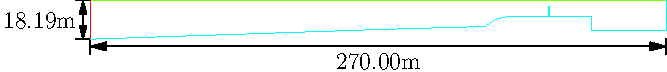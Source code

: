 
unitsize(4.0 inches / 270.000000);
size(11 inches);
real Lx=270.000000;
real Ly=18.190403;
real offset=0.0125Lx;
real x=0.000000;
real y=-11.938669;
string strx="$270.00\mbox{m}$";
string stry="$18.19\mbox{m}$";
draw(strx,(x,y-offset)--(x+Lx,y-offset),S,black,Bars,Arrows,PenMargins);
draw(stry,(x-offset,y)--(x-offset,y+Ly),W,black,Bars,Arrows,PenMargins);
import graph;
import palette;
pen[] allPens=Wheel();
pen[] myPens = new pen[3+1];
for(int i=0;i<3+1;++i)
  {
   int iPen = round(i*allPens.length/(3+1));
   myPens[i] = allPens[iPen];
  }
draw((270.000000,6.251734)--(0.000000,6.251734),myPens[3]+linewidth(0.01));
draw((0.000000,6.251734)--(0.000000,-11.938669),myPens[0]+linewidth(0.01));
draw((0.000000,-11.938669)--(101.710000,-8.530000),myPens[2]+linewidth(0.01));
draw((101.710000,-8.530000)--(130.000000,-7.581900),myPens[2]+linewidth(0.01));
draw((130.000000,-7.581900)--(135.000000,-7.428100),myPens[2]+linewidth(0.01));
draw((135.000000,-7.428100)--(140.000000,-7.273100),myPens[2]+linewidth(0.01));
draw((140.000000,-7.273100)--(145.000000,-7.122700),myPens[2]+linewidth(0.01));
draw((145.000000,-7.122700)--(150.000000,-6.964500),myPens[2]+linewidth(0.01));
draw((150.000000,-6.964500)--(155.000000,-6.841200),myPens[2]+linewidth(0.01));
draw((155.000000,-6.841200)--(160.000000,-6.677300),myPens[2]+linewidth(0.01));
draw((160.000000,-6.677300)--(165.000000,-6.502900),myPens[2]+linewidth(0.01));
draw((165.000000,-6.502900)--(170.000000,-6.399100),myPens[2]+linewidth(0.01));
draw((170.000000,-6.399100)--(175.000000,-6.252100),myPens[2]+linewidth(0.01));
draw((175.000000,-6.252100)--(180.000000,-6.137300),myPens[2]+linewidth(0.01));
draw((180.000000,-6.137300)--(185.000000,-6.068900),myPens[2]+linewidth(0.01));
draw((185.000000,-6.068900)--(190.000000,-2.633900),myPens[2]+linewidth(0.01));
draw((190.000000,-2.633900)--(195.000000,-1.360000),myPens[2]+linewidth(0.01));
draw((195.000000,-1.360000)--(215.000000,-1.360000),myPens[2]+linewidth(0.01));
draw((215.000000,-1.360000)--(215.000000,3.220000),myPens[2]+linewidth(0.01));
draw((215.000000,3.220000)--(215.300000,3.220000),myPens[2]+linewidth(0.01));
draw((215.300000,3.220000)--(215.300000,-1.360000),myPens[2]+linewidth(0.01));
draw((215.300000,-1.360000)--(235.000000,-1.360000),myPens[2]+linewidth(0.01));
draw((235.000000,-1.360000)--(235.000000,-7.920000),myPens[2]+linewidth(0.01));
draw((235.000000,-7.920000)--(270.000000,-7.920000),myPens[2]+linewidth(0.01));
draw((270.000000,-7.920000)--(270.000000,6.251734),myPens[2]+linewidth(0.01));
